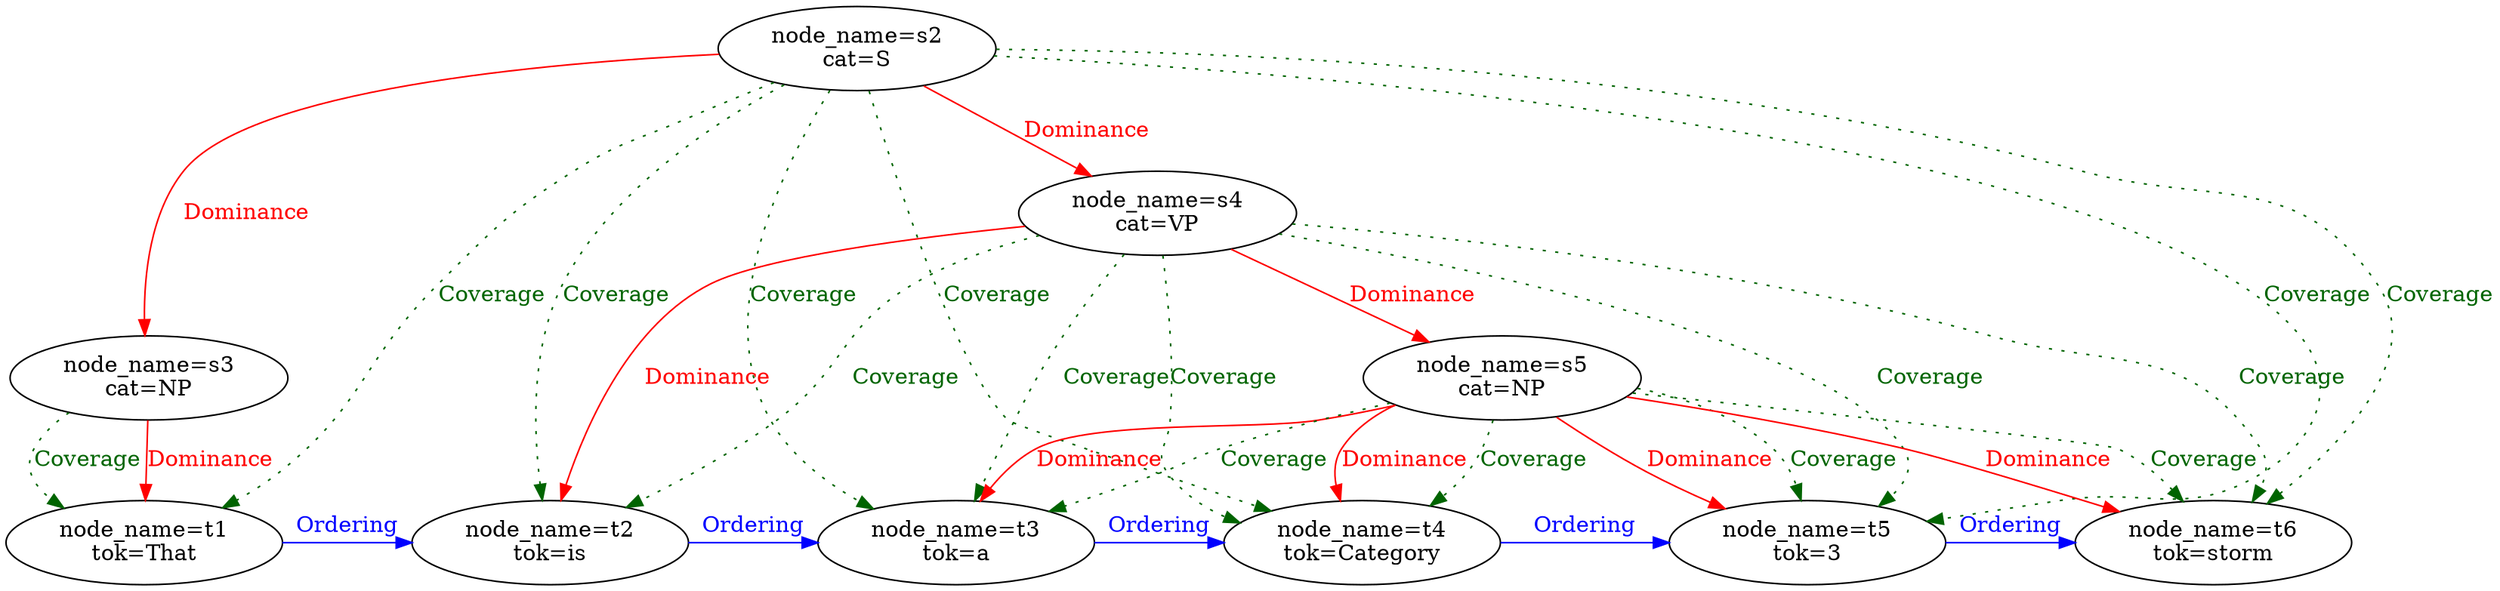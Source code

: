 digraph Syntax {
  margin=0;
  graph [dpi=400];
	{rank=same;
	  t1[label="node_name=t1\ntok=That"];
	  t2[label="node_name=t2\ntok=is"];
	  t3[label="node_name=t3\ntok=a"];
	  t4[label="node_name=t4\ntok=Category"];
	  t5[label="node_name=t5\ntok=3"];
	  t6[label="node_name=t6\ntok=storm"];
	}

 
  {
    // also add the ordering
    edge [color="blue", fontcolor="blue", style="solid", label="Ordering"];


    t1 -> t2;
    t2 -> t3;
    t3 -> t4;
    t4 -> t5;
    t5 -> t6;
  }
 
  {
    s2[label="node_name=s2\ncat=S"];
    s3[label="node_name=s3\ncat=NP"];
    s4[label="node_name=s4\ncat=VP"];
    s5[label="node_name=s5\ncat=NP"];
  }

  {
    edge[color=red, fontcolor=red, label="Dominance"];
    
    s2 -> s3;
    s2 -> s4;
        
    s3 -> t1;
    
    s4 -> t2;
    s4 -> s5;

    s5 -> t3;
    s5 -> t4;
    s5 -> t5;
    s5 -> t6;
  }

  {
    edge [style=dotted,color=darkgreen,fontcolor=darkgreen, label="Coverage"];
    
    s2 -> t1;
    s2 -> t2;
    s2 -> t3;
    s2 -> t4;
    s2 -> t5;
    s2 -> t6;

    s3 -> t1;
    
    s4 -> t2;
    s4 -> t3;
    s4 -> t4;
    s4 -> t5;
    s4 -> t6;

    s5 -> t3;
    s5 -> t4;
    s5 -> t5;
    s5 -> t6;


  }	

}
